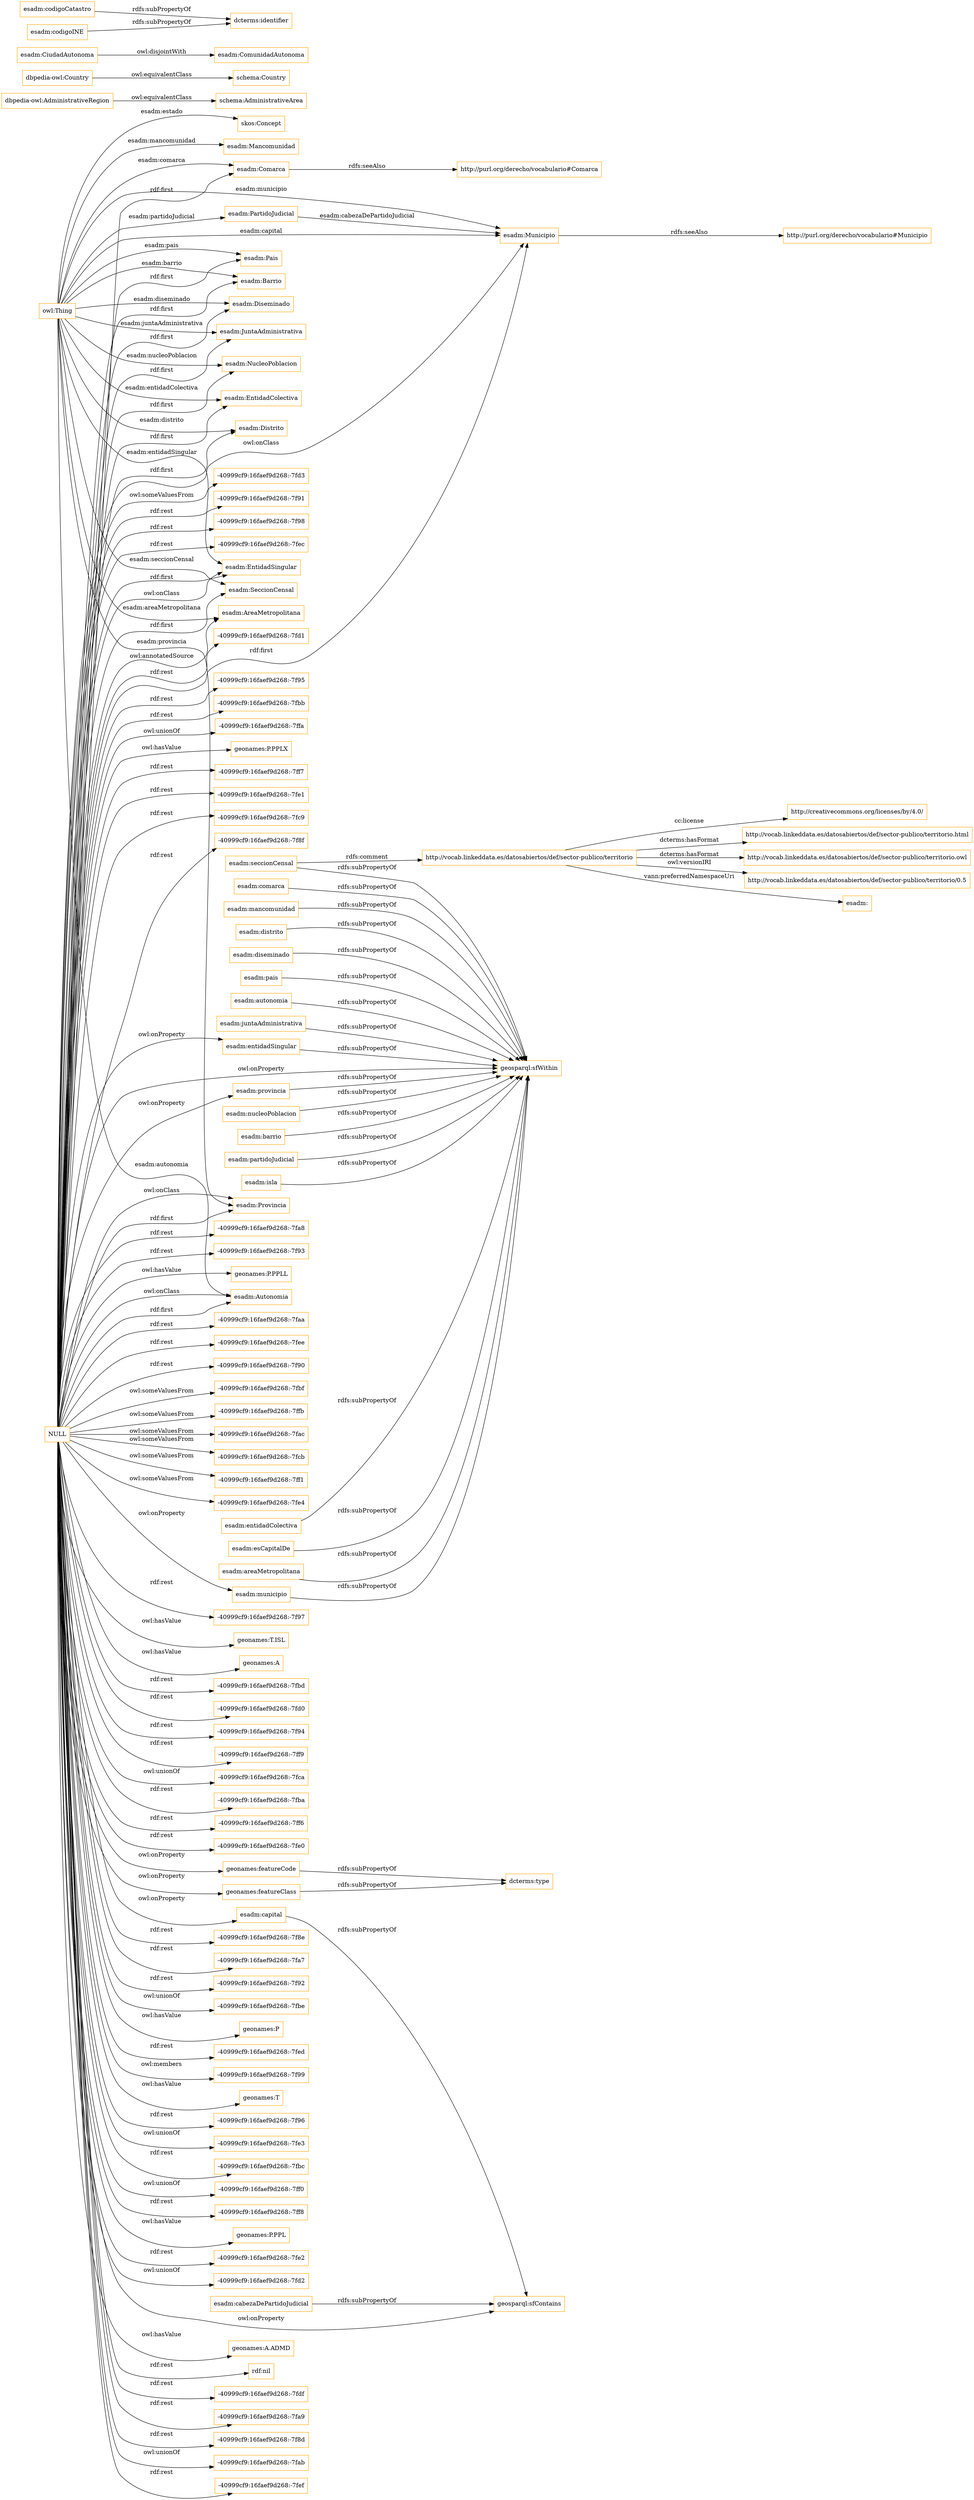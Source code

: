 digraph ar2dtool_diagram { 
rankdir=LR;
size="1501"
node [shape = rectangle, color="orange"]; "-40999cf9:16faef9d268:-7fd3" "esadm:Mancomunidad" "esadm:Comarca" "dbpedia-owl:AdministrativeRegion" "schema:Country" "esadm:EntidadSingular" "esadm:Municipio" "-40999cf9:16faef9d268:-7fbf" "esadm:Pais" "schema:AdministrativeArea" "-40999cf9:16faef9d268:-7ffb" "esadm:CiudadAutonoma" "esadm:Barrio" "-40999cf9:16faef9d268:-7fac" "dbpedia-owl:Country" "esadm:Diseminado" "-40999cf9:16faef9d268:-7fcb" "esadm:JuntaAdministrativa" "esadm:NucleoPoblacion" "esadm:Provincia" "esadm:EntidadColectiva" "esadm:PartidoJudicial" "esadm:ComunidadAutonoma" "skos:Concept" "esadm:Autonomia" "-40999cf9:16faef9d268:-7ff1" "esadm:Distrito" "esadm:SeccionCensal" "esadm:AreaMetropolitana" "-40999cf9:16faef9d268:-7fe4" ; /*classes style*/
	"esadm:entidadSingular" -> "geosparql:sfWithin" [ label = "rdfs:subPropertyOf" ];
	"NULL" -> "-40999cf9:16faef9d268:-7f97" [ label = "rdf:rest" ];
	"NULL" -> "-40999cf9:16faef9d268:-7fe4" [ label = "owl:someValuesFrom" ];
	"NULL" -> "geonames:T.ISL" [ label = "owl:hasValue" ];
	"NULL" -> "geonames:A" [ label = "owl:hasValue" ];
	"NULL" -> "-40999cf9:16faef9d268:-7fbd" [ label = "rdf:rest" ];
	"NULL" -> "-40999cf9:16faef9d268:-7fd0" [ label = "rdf:rest" ];
	"NULL" -> "-40999cf9:16faef9d268:-7f94" [ label = "rdf:rest" ];
	"NULL" -> "-40999cf9:16faef9d268:-7ff9" [ label = "rdf:rest" ];
	"NULL" -> "-40999cf9:16faef9d268:-7fca" [ label = "owl:unionOf" ];
	"NULL" -> "esadm:Autonomia" [ label = "owl:onClass" ];
	"NULL" -> "-40999cf9:16faef9d268:-7fba" [ label = "rdf:rest" ];
	"NULL" -> "esadm:Diseminado" [ label = "rdf:first" ];
	"NULL" -> "-40999cf9:16faef9d268:-7ffb" [ label = "owl:someValuesFrom" ];
	"NULL" -> "esadm:Barrio" [ label = "rdf:first" ];
	"NULL" -> "-40999cf9:16faef9d268:-7ff6" [ label = "rdf:rest" ];
	"NULL" -> "-40999cf9:16faef9d268:-7fe0" [ label = "rdf:rest" ];
	"NULL" -> "-40999cf9:16faef9d268:-7fd3" [ label = "owl:someValuesFrom" ];
	"NULL" -> "geonames:featureClass" [ label = "owl:onProperty" ];
	"NULL" -> "-40999cf9:16faef9d268:-7f8e" [ label = "rdf:rest" ];
	"NULL" -> "-40999cf9:16faef9d268:-7fa7" [ label = "rdf:rest" ];
	"NULL" -> "esadm:JuntaAdministrativa" [ label = "rdf:first" ];
	"NULL" -> "-40999cf9:16faef9d268:-7f92" [ label = "rdf:rest" ];
	"NULL" -> "esadm:provincia" [ label = "owl:onProperty" ];
	"NULL" -> "esadm:Comarca" [ label = "rdf:first" ];
	"NULL" -> "-40999cf9:16faef9d268:-7fbe" [ label = "owl:unionOf" ];
	"NULL" -> "esadm:SeccionCensal" [ label = "rdf:first" ];
	"NULL" -> "geonames:P" [ label = "owl:hasValue" ];
	"NULL" -> "-40999cf9:16faef9d268:-7fed" [ label = "rdf:rest" ];
	"NULL" -> "esadm:Autonomia" [ label = "rdf:first" ];
	"NULL" -> "-40999cf9:16faef9d268:-7f99" [ label = "owl:members" ];
	"NULL" -> "geonames:T" [ label = "owl:hasValue" ];
	"NULL" -> "-40999cf9:16faef9d268:-7f96" [ label = "rdf:rest" ];
	"NULL" -> "-40999cf9:16faef9d268:-7fe3" [ label = "owl:unionOf" ];
	"NULL" -> "esadm:EntidadSingular" [ label = "rdf:first" ];
	"NULL" -> "-40999cf9:16faef9d268:-7fac" [ label = "owl:someValuesFrom" ];
	"NULL" -> "-40999cf9:16faef9d268:-7fbc" [ label = "rdf:rest" ];
	"NULL" -> "-40999cf9:16faef9d268:-7ff0" [ label = "owl:unionOf" ];
	"NULL" -> "esadm:Municipio" [ label = "rdf:first" ];
	"NULL" -> "-40999cf9:16faef9d268:-7ff8" [ label = "rdf:rest" ];
	"NULL" -> "esadm:Pais" [ label = "rdf:first" ];
	"NULL" -> "geonames:P.PPL" [ label = "owl:hasValue" ];
	"NULL" -> "-40999cf9:16faef9d268:-7fe2" [ label = "rdf:rest" ];
	"NULL" -> "-40999cf9:16faef9d268:-7fd2" [ label = "owl:unionOf" ];
	"NULL" -> "geosparql:sfContains" [ label = "owl:onProperty" ];
	"NULL" -> "-40999cf9:16faef9d268:-7ff1" [ label = "owl:someValuesFrom" ];
	"NULL" -> "geonames:A.ADMD" [ label = "owl:hasValue" ];
	"NULL" -> "rdf:nil" [ label = "rdf:rest" ];
	"NULL" -> "-40999cf9:16faef9d268:-7fdf" [ label = "rdf:rest" ];
	"NULL" -> "geosparql:sfWithin" [ label = "owl:onProperty" ];
	"NULL" -> "esadm:Provincia" [ label = "owl:onClass" ];
	"NULL" -> "-40999cf9:16faef9d268:-7fcb" [ label = "owl:someValuesFrom" ];
	"NULL" -> "-40999cf9:16faef9d268:-7fa9" [ label = "rdf:rest" ];
	"NULL" -> "esadm:EntidadSingular" [ label = "owl:onClass" ];
	"NULL" -> "esadm:capital" [ label = "owl:onProperty" ];
	"NULL" -> "esadm:Provincia" [ label = "rdf:first" ];
	"NULL" -> "-40999cf9:16faef9d268:-7f8d" [ label = "rdf:rest" ];
	"NULL" -> "-40999cf9:16faef9d268:-7fab" [ label = "owl:unionOf" ];
	"NULL" -> "-40999cf9:16faef9d268:-7fef" [ label = "rdf:rest" ];
	"NULL" -> "-40999cf9:16faef9d268:-7f91" [ label = "rdf:rest" ];
	"NULL" -> "-40999cf9:16faef9d268:-7f98" [ label = "rdf:rest" ];
	"NULL" -> "esadm:municipio" [ label = "owl:onProperty" ];
	"NULL" -> "esadm:entidadSingular" [ label = "owl:onProperty" ];
	"NULL" -> "-40999cf9:16faef9d268:-7fec" [ label = "rdf:rest" ];
	"NULL" -> "esadm:NucleoPoblacion" [ label = "rdf:first" ];
	"NULL" -> "-40999cf9:16faef9d268:-7fd1" [ label = "rdf:rest" ];
	"NULL" -> "-40999cf9:16faef9d268:-7f95" [ label = "rdf:rest" ];
	"NULL" -> "geonames:featureCode" [ label = "owl:onProperty" ];
	"NULL" -> "esadm:Municipio" [ label = "owl:onClass" ];
	"NULL" -> "esadm:Distrito" [ label = "rdf:first" ];
	"NULL" -> "-40999cf9:16faef9d268:-7fbb" [ label = "rdf:rest" ];
	"NULL" -> "-40999cf9:16faef9d268:-7ffa" [ label = "owl:unionOf" ];
	"NULL" -> "geonames:P.PPLX" [ label = "owl:hasValue" ];
	"NULL" -> "-40999cf9:16faef9d268:-7ff7" [ label = "rdf:rest" ];
	"NULL" -> "-40999cf9:16faef9d268:-7fe1" [ label = "rdf:rest" ];
	"NULL" -> "-40999cf9:16faef9d268:-7fc9" [ label = "rdf:rest" ];
	"NULL" -> "esadm:EntidadColectiva" [ label = "rdf:first" ];
	"NULL" -> "esadm:AreaMetropolitana" [ label = "owl:annotatedSource" ];
	"NULL" -> "-40999cf9:16faef9d268:-7f8f" [ label = "rdf:rest" ];
	"NULL" -> "-40999cf9:16faef9d268:-7fa8" [ label = "rdf:rest" ];
	"NULL" -> "-40999cf9:16faef9d268:-7f93" [ label = "rdf:rest" ];
	"NULL" -> "geonames:P.PPLL" [ label = "owl:hasValue" ];
	"NULL" -> "-40999cf9:16faef9d268:-7fbf" [ label = "owl:someValuesFrom" ];
	"NULL" -> "-40999cf9:16faef9d268:-7faa" [ label = "rdf:rest" ];
	"NULL" -> "-40999cf9:16faef9d268:-7fee" [ label = "rdf:rest" ];
	"NULL" -> "-40999cf9:16faef9d268:-7f90" [ label = "rdf:rest" ];
	"esadm:Municipio" -> "http://purl.org/derecho/vocabulario#Municipio" [ label = "rdfs:seeAlso" ];
	"esadm:nucleoPoblacion" -> "geosparql:sfWithin" [ label = "rdfs:subPropertyOf" ];
	"esadm:barrio" -> "geosparql:sfWithin" [ label = "rdfs:subPropertyOf" ];
	"esadm:codigoCatastro" -> "dcterms:identifier" [ label = "rdfs:subPropertyOf" ];
	"esadm:CiudadAutonoma" -> "esadm:ComunidadAutonoma" [ label = "owl:disjointWith" ];
	"geonames:featureClass" -> "dcterms:type" [ label = "rdfs:subPropertyOf" ];
	"esadm:partidoJudicial" -> "geosparql:sfWithin" [ label = "rdfs:subPropertyOf" ];
	"http://vocab.linkeddata.es/datosabiertos/def/sector-publico/territorio" -> "http://vocab.linkeddata.es/datosabiertos/def/sector-publico/territorio.html" [ label = "dcterms:hasFormat" ];
	"http://vocab.linkeddata.es/datosabiertos/def/sector-publico/territorio" -> "http://vocab.linkeddata.es/datosabiertos/def/sector-publico/territorio.owl" [ label = "dcterms:hasFormat" ];
	"http://vocab.linkeddata.es/datosabiertos/def/sector-publico/territorio" -> "http://vocab.linkeddata.es/datosabiertos/def/sector-publico/territorio/0.5" [ label = "owl:versionIRI" ];
	"http://vocab.linkeddata.es/datosabiertos/def/sector-publico/territorio" -> "esadm:" [ label = "vann:preferredNamespaceUri" ];
	"http://vocab.linkeddata.es/datosabiertos/def/sector-publico/territorio" -> "http://creativecommons.org/licenses/by/4.0/" [ label = "cc:license" ];
	"dbpedia-owl:AdministrativeRegion" -> "schema:AdministrativeArea" [ label = "owl:equivalentClass" ];
	"esadm:isla" -> "geosparql:sfWithin" [ label = "rdfs:subPropertyOf" ];
	"esadm:entidadColectiva" -> "geosparql:sfWithin" [ label = "rdfs:subPropertyOf" ];
	"esadm:esCapitalDe" -> "geosparql:sfWithin" [ label = "rdfs:subPropertyOf" ];
	"esadm:areaMetropolitana" -> "geosparql:sfWithin" [ label = "rdfs:subPropertyOf" ];
	"esadm:codigoINE" -> "dcterms:identifier" [ label = "rdfs:subPropertyOf" ];
	"esadm:seccionCensal" -> "http://vocab.linkeddata.es/datosabiertos/def/sector-publico/territorio" [ label = "rdfs:comment" ];
	"esadm:seccionCensal" -> "geosparql:sfWithin" [ label = "rdfs:subPropertyOf" ];
	"esadm:comarca" -> "geosparql:sfWithin" [ label = "rdfs:subPropertyOf" ];
	"esadm:municipio" -> "geosparql:sfWithin" [ label = "rdfs:subPropertyOf" ];
	"geonames:featureCode" -> "dcterms:type" [ label = "rdfs:subPropertyOf" ];
	"esadm:mancomunidad" -> "geosparql:sfWithin" [ label = "rdfs:subPropertyOf" ];
	"esadm:distrito" -> "geosparql:sfWithin" [ label = "rdfs:subPropertyOf" ];
	"esadm:diseminado" -> "geosparql:sfWithin" [ label = "rdfs:subPropertyOf" ];
	"esadm:provincia" -> "geosparql:sfWithin" [ label = "rdfs:subPropertyOf" ];
	"dbpedia-owl:Country" -> "schema:Country" [ label = "owl:equivalentClass" ];
	"esadm:capital" -> "geosparql:sfContains" [ label = "rdfs:subPropertyOf" ];
	"esadm:cabezaDePartidoJudicial" -> "geosparql:sfContains" [ label = "rdfs:subPropertyOf" ];
	"esadm:pais" -> "geosparql:sfWithin" [ label = "rdfs:subPropertyOf" ];
	"esadm:autonomia" -> "geosparql:sfWithin" [ label = "rdfs:subPropertyOf" ];
	"esadm:juntaAdministrativa" -> "geosparql:sfWithin" [ label = "rdfs:subPropertyOf" ];
	"esadm:Comarca" -> "http://purl.org/derecho/vocabulario#Comarca" [ label = "rdfs:seeAlso" ];
	"owl:Thing" -> "esadm:NucleoPoblacion" [ label = "esadm:nucleoPoblacion" ];
	"owl:Thing" -> "esadm:Pais" [ label = "esadm:pais" ];
	"owl:Thing" -> "esadm:Provincia" [ label = "esadm:provincia" ];
	"owl:Thing" -> "esadm:SeccionCensal" [ label = "esadm:seccionCensal" ];
	"owl:Thing" -> "esadm:Distrito" [ label = "esadm:distrito" ];
	"owl:Thing" -> "esadm:JuntaAdministrativa" [ label = "esadm:juntaAdministrativa" ];
	"esadm:PartidoJudicial" -> "esadm:Municipio" [ label = "esadm:cabezaDePartidoJudicial" ];
	"owl:Thing" -> "esadm:AreaMetropolitana" [ label = "esadm:areaMetropolitana" ];
	"owl:Thing" -> "esadm:EntidadSingular" [ label = "esadm:entidadSingular" ];
	"owl:Thing" -> "esadm:Municipio" [ label = "esadm:capital" ];
	"owl:Thing" -> "esadm:Autonomia" [ label = "esadm:autonomia" ];
	"owl:Thing" -> "esadm:Barrio" [ label = "esadm:barrio" ];
	"owl:Thing" -> "esadm:Comarca" [ label = "esadm:comarca" ];
	"owl:Thing" -> "esadm:Diseminado" [ label = "esadm:diseminado" ];
	"owl:Thing" -> "esadm:Mancomunidad" [ label = "esadm:mancomunidad" ];
	"owl:Thing" -> "esadm:EntidadColectiva" [ label = "esadm:entidadColectiva" ];
	"owl:Thing" -> "esadm:PartidoJudicial" [ label = "esadm:partidoJudicial" ];
	"owl:Thing" -> "esadm:Municipio" [ label = "esadm:municipio" ];
	"owl:Thing" -> "skos:Concept" [ label = "esadm:estado" ];

}
